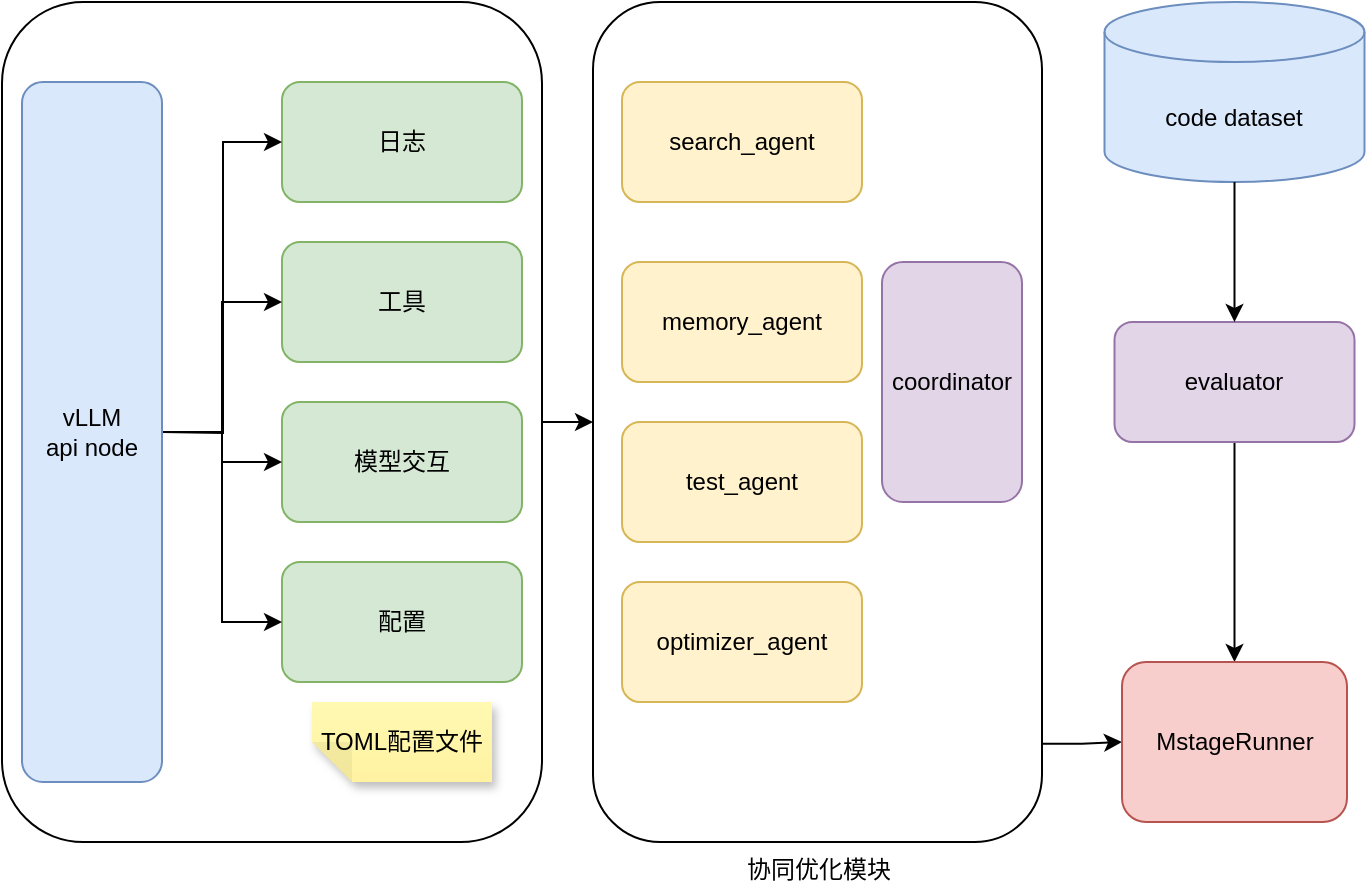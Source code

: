 <mxfile version="27.0.2" pages="2">
  <diagram name="第 1 页" id="ZFFgTZRM4mrvgQ62h_yj">
    <mxGraphModel dx="1026" dy="593" grid="1" gridSize="10" guides="1" tooltips="1" connect="1" arrows="1" fold="1" page="1" pageScale="1" pageWidth="827" pageHeight="1169" math="0" shadow="0">
      <root>
        <mxCell id="0" />
        <mxCell id="1" parent="0" />
        <mxCell id="du4KWUWUizgfbgifVACc-29" style="edgeStyle=orthogonalEdgeStyle;rounded=0;orthogonalLoop=1;jettySize=auto;html=1;entryX=0;entryY=0.5;entryDx=0;entryDy=0;exitX=0.996;exitY=0.883;exitDx=0;exitDy=0;exitPerimeter=0;" edge="1" parent="1" source="du4KWUWUizgfbgifVACc-26" target="du4KWUWUizgfbgifVACc-19">
          <mxGeometry relative="1" as="geometry" />
        </mxCell>
        <mxCell id="du4KWUWUizgfbgifVACc-26" value="协同优化模块" style="rounded=1;whiteSpace=wrap;html=1;labelPosition=center;verticalLabelPosition=bottom;align=center;verticalAlign=top;" vertex="1" parent="1">
          <mxGeometry x="365.5" y="110" width="224.5" height="420" as="geometry" />
        </mxCell>
        <mxCell id="du4KWUWUizgfbgifVACc-30" style="edgeStyle=orthogonalEdgeStyle;rounded=0;orthogonalLoop=1;jettySize=auto;html=1;exitX=1;exitY=0.5;exitDx=0;exitDy=0;entryX=0;entryY=0.5;entryDx=0;entryDy=0;" edge="1" parent="1" source="du4KWUWUizgfbgifVACc-25" target="du4KWUWUizgfbgifVACc-26">
          <mxGeometry relative="1" as="geometry" />
        </mxCell>
        <mxCell id="du4KWUWUizgfbgifVACc-25" value="" style="rounded=1;whiteSpace=wrap;html=1;" vertex="1" parent="1">
          <mxGeometry x="70" y="110" width="270" height="420" as="geometry" />
        </mxCell>
        <mxCell id="du4KWUWUizgfbgifVACc-2" value="日志" style="rounded=1;whiteSpace=wrap;html=1;fillColor=#d5e8d4;strokeColor=#82b366;" vertex="1" parent="1">
          <mxGeometry x="210" y="150" width="120" height="60" as="geometry" />
        </mxCell>
        <mxCell id="du4KWUWUizgfbgifVACc-3" value="工具" style="rounded=1;whiteSpace=wrap;html=1;fillColor=#d5e8d4;strokeColor=#82b366;" vertex="1" parent="1">
          <mxGeometry x="210" y="230" width="120" height="60" as="geometry" />
        </mxCell>
        <mxCell id="du4KWUWUizgfbgifVACc-4" value="模型交互" style="rounded=1;whiteSpace=wrap;html=1;fillColor=#d5e8d4;strokeColor=#82b366;" vertex="1" parent="1">
          <mxGeometry x="210" y="310" width="120" height="60" as="geometry" />
        </mxCell>
        <mxCell id="du4KWUWUizgfbgifVACc-5" value="配置" style="rounded=1;whiteSpace=wrap;html=1;fillColor=#d5e8d4;strokeColor=#82b366;" vertex="1" parent="1">
          <mxGeometry x="210" y="390" width="120" height="60" as="geometry" />
        </mxCell>
        <mxCell id="du4KWUWUizgfbgifVACc-6" value="TOML配置文件" style="shape=note;whiteSpace=wrap;html=1;backgroundOutline=1;fontColor=#000000;darkOpacity=0.05;fillColor=#FFF9B2;strokeColor=none;fillStyle=solid;direction=west;gradientDirection=north;gradientColor=#FFF2A1;shadow=1;size=20;pointerEvents=1;" vertex="1" parent="1">
          <mxGeometry x="225" y="460" width="90" height="40" as="geometry" />
        </mxCell>
        <mxCell id="du4KWUWUizgfbgifVACc-20" style="edgeStyle=orthogonalEdgeStyle;rounded=0;orthogonalLoop=1;jettySize=auto;html=1;entryX=0;entryY=0.5;entryDx=0;entryDy=0;" edge="1" parent="1" target="du4KWUWUizgfbgifVACc-2">
          <mxGeometry relative="1" as="geometry">
            <mxPoint x="150" y="325" as="sourcePoint" />
          </mxGeometry>
        </mxCell>
        <mxCell id="du4KWUWUizgfbgifVACc-22" style="edgeStyle=orthogonalEdgeStyle;rounded=0;orthogonalLoop=1;jettySize=auto;html=1;entryX=0;entryY=0.5;entryDx=0;entryDy=0;" edge="1" parent="1" source="du4KWUWUizgfbgifVACc-7" target="du4KWUWUizgfbgifVACc-3">
          <mxGeometry relative="1" as="geometry" />
        </mxCell>
        <mxCell id="du4KWUWUizgfbgifVACc-23" style="edgeStyle=orthogonalEdgeStyle;rounded=0;orthogonalLoop=1;jettySize=auto;html=1;entryX=0;entryY=0.5;entryDx=0;entryDy=0;" edge="1" parent="1" source="du4KWUWUizgfbgifVACc-7" target="du4KWUWUizgfbgifVACc-4">
          <mxGeometry relative="1" as="geometry" />
        </mxCell>
        <mxCell id="du4KWUWUizgfbgifVACc-24" style="edgeStyle=orthogonalEdgeStyle;rounded=0;orthogonalLoop=1;jettySize=auto;html=1;entryX=0;entryY=0.5;entryDx=0;entryDy=0;" edge="1" parent="1" source="du4KWUWUizgfbgifVACc-7" target="du4KWUWUizgfbgifVACc-5">
          <mxGeometry relative="1" as="geometry" />
        </mxCell>
        <mxCell id="du4KWUWUizgfbgifVACc-7" value="vLLM&lt;div&gt;api node&lt;/div&gt;" style="rounded=1;whiteSpace=wrap;html=1;fillColor=#dae8fc;strokeColor=#6c8ebf;" vertex="1" parent="1">
          <mxGeometry x="80" y="150" width="70" height="350" as="geometry" />
        </mxCell>
        <mxCell id="du4KWUWUizgfbgifVACc-9" value="code dataset" style="shape=cylinder3;whiteSpace=wrap;html=1;boundedLbl=1;backgroundOutline=1;size=15;fillColor=#dae8fc;strokeColor=#6c8ebf;" vertex="1" parent="1">
          <mxGeometry x="621.25" y="110" width="130" height="90" as="geometry" />
        </mxCell>
        <mxCell id="du4KWUWUizgfbgifVACc-32" style="edgeStyle=orthogonalEdgeStyle;rounded=0;orthogonalLoop=1;jettySize=auto;html=1;entryX=0.5;entryY=0;entryDx=0;entryDy=0;" edge="1" parent="1" source="du4KWUWUizgfbgifVACc-10" target="du4KWUWUizgfbgifVACc-19">
          <mxGeometry relative="1" as="geometry" />
        </mxCell>
        <mxCell id="du4KWUWUizgfbgifVACc-10" value="evaluator" style="rounded=1;whiteSpace=wrap;html=1;fillColor=#e1d5e7;strokeColor=#9673a6;" vertex="1" parent="1">
          <mxGeometry x="626.25" y="270" width="120" height="60" as="geometry" />
        </mxCell>
        <mxCell id="du4KWUWUizgfbgifVACc-12" value="search_agent" style="rounded=1;whiteSpace=wrap;html=1;fillColor=#fff2cc;strokeColor=#d6b656;" vertex="1" parent="1">
          <mxGeometry x="380" y="150" width="120" height="60" as="geometry" />
        </mxCell>
        <mxCell id="du4KWUWUizgfbgifVACc-13" value="memory_agent" style="rounded=1;whiteSpace=wrap;html=1;fillColor=#fff2cc;strokeColor=#d6b656;" vertex="1" parent="1">
          <mxGeometry x="380" y="240" width="120" height="60" as="geometry" />
        </mxCell>
        <mxCell id="du4KWUWUizgfbgifVACc-14" value="test_agent" style="rounded=1;whiteSpace=wrap;html=1;fillColor=#fff2cc;strokeColor=#d6b656;" vertex="1" parent="1">
          <mxGeometry x="380" y="320" width="120" height="60" as="geometry" />
        </mxCell>
        <mxCell id="du4KWUWUizgfbgifVACc-15" value="optimizer_agent" style="rounded=1;whiteSpace=wrap;html=1;fillColor=#fff2cc;strokeColor=#d6b656;" vertex="1" parent="1">
          <mxGeometry x="380" y="400" width="120" height="60" as="geometry" />
        </mxCell>
        <mxCell id="du4KWUWUizgfbgifVACc-18" value="coordinator" style="rounded=1;whiteSpace=wrap;html=1;fillColor=#e1d5e7;strokeColor=#9673a6;" vertex="1" parent="1">
          <mxGeometry x="510" y="240" width="70" height="120" as="geometry" />
        </mxCell>
        <mxCell id="du4KWUWUizgfbgifVACc-19" value="MstageRunner" style="rounded=1;whiteSpace=wrap;html=1;fillColor=#f8cecc;strokeColor=#b85450;" vertex="1" parent="1">
          <mxGeometry x="630" y="440" width="112.5" height="80" as="geometry" />
        </mxCell>
        <mxCell id="du4KWUWUizgfbgifVACc-31" style="edgeStyle=orthogonalEdgeStyle;rounded=0;orthogonalLoop=1;jettySize=auto;html=1;entryX=0.5;entryY=0;entryDx=0;entryDy=0;exitX=0.5;exitY=1;exitDx=0;exitDy=0;exitPerimeter=0;" edge="1" parent="1" source="du4KWUWUizgfbgifVACc-9" target="du4KWUWUizgfbgifVACc-10">
          <mxGeometry relative="1" as="geometry" />
        </mxCell>
      </root>
    </mxGraphModel>
  </diagram>
  <diagram id="G0zO9l-0nZdpjSp1IcIP" name="第 2 页">
    <mxGraphModel dx="1026" dy="593" grid="1" gridSize="10" guides="1" tooltips="1" connect="1" arrows="1" fold="1" page="1" pageScale="1" pageWidth="827" pageHeight="1169" math="0" shadow="0">
      <root>
        <mxCell id="0" />
        <mxCell id="1" parent="0" />
        <mxCell id="Zy80Ie9YdllVxJoG5no_-3" value="&lt;b&gt;迭代执行优化&lt;/b&gt;" style="rounded=1;whiteSpace=wrap;html=1;labelPosition=center;verticalLabelPosition=bottom;align=center;verticalAlign=top;fillColor=none;strokeColor=none;" vertex="1" parent="1">
          <mxGeometry x="490" y="130" width="120" height="200" as="geometry" />
        </mxCell>
        <mxCell id="Zy80Ie9YdllVxJoG5no_-2" value="&lt;b&gt;测试用例编写&lt;/b&gt;" style="rounded=1;whiteSpace=wrap;html=1;labelPosition=center;verticalLabelPosition=bottom;align=center;verticalAlign=top;fillColor=none;strokeColor=none;" vertex="1" parent="1">
          <mxGeometry x="300" y="130" width="120" height="200" as="geometry" />
        </mxCell>
        <mxCell id="Zy80Ie9YdllVxJoG5no_-6" style="edgeStyle=orthogonalEdgeStyle;rounded=0;orthogonalLoop=1;jettySize=auto;html=1;exitX=1;exitY=0.5;exitDx=0;exitDy=0;entryX=0;entryY=0.5;entryDx=0;entryDy=0;fillColor=#cce5ff;strokeColor=light-dark(#69b5ce, #babdc0);strokeWidth=3;" edge="1" parent="1" source="Zy80Ie9YdllVxJoG5no_-1" target="Zy80Ie9YdllVxJoG5no_-2">
          <mxGeometry relative="1" as="geometry" />
        </mxCell>
        <mxCell id="Zy80Ie9YdllVxJoG5no_-1" value="&lt;b&gt;多元信息采集&lt;/b&gt;" style="rounded=1;whiteSpace=wrap;html=1;labelPosition=center;verticalLabelPosition=bottom;align=center;verticalAlign=top;fillColor=none;strokeColor=none;" vertex="1" parent="1">
          <mxGeometry x="107.25" y="130" width="122.75" height="200" as="geometry" />
        </mxCell>
        <mxCell id="JW3l6m2u0HzwZB7DfGWE-1" value="&lt;font face=&quot;Helvetica&quot;&gt;搜索k个相似问题及其答案作为参考&lt;/font&gt;" style="rounded=1;whiteSpace=wrap;html=1;fillColor=#fff2cc;strokeColor=#d6b656;" vertex="1" parent="1">
          <mxGeometry x="107.25" y="160" width="122.75" height="60" as="geometry" />
        </mxCell>
        <mxCell id="JW3l6m2u0HzwZB7DfGWE-2" value="回忆相关背景知识、编码规范、算法知识" style="rounded=1;whiteSpace=wrap;html=1;fillColor=#fff2cc;strokeColor=#d6b656;" vertex="1" parent="1">
          <mxGeometry x="107.25" y="240" width="122.75" height="60" as="geometry" />
        </mxCell>
        <mxCell id="JW3l6m2u0HzwZB7DfGWE-3" value="撰写k次测试并自我评分，选取最优测试" style="rounded=1;whiteSpace=wrap;html=1;fillColor=#d5e8d4;strokeColor=#82b366;" vertex="1" parent="1">
          <mxGeometry x="300" y="200" width="120" height="60" as="geometry" />
        </mxCell>
        <mxCell id="JW3l6m2u0HzwZB7DfGWE-4" value="迭代执行并优化代码，直至通过全部测试或达到最大次数" style="rounded=1;whiteSpace=wrap;html=1;fillColor=#ffcccc;strokeColor=#36393d;" vertex="1" parent="1">
          <mxGeometry x="490" y="200" width="120" height="60" as="geometry" />
        </mxCell>
        <mxCell id="Zy80Ie9YdllVxJoG5no_-10" style="edgeStyle=orthogonalEdgeStyle;rounded=0;orthogonalLoop=1;jettySize=auto;html=1;exitX=1;exitY=0.5;exitDx=0;exitDy=0;entryX=0;entryY=0.5;entryDx=0;entryDy=0;fillColor=#cce5ff;strokeColor=light-dark(#69b5ce, #babdc0);strokeWidth=3;" edge="1" parent="1">
          <mxGeometry relative="1" as="geometry">
            <mxPoint x="420" y="229.5" as="sourcePoint" />
            <mxPoint x="490" y="229.5" as="targetPoint" />
          </mxGeometry>
        </mxCell>
      </root>
    </mxGraphModel>
  </diagram>
</mxfile>

